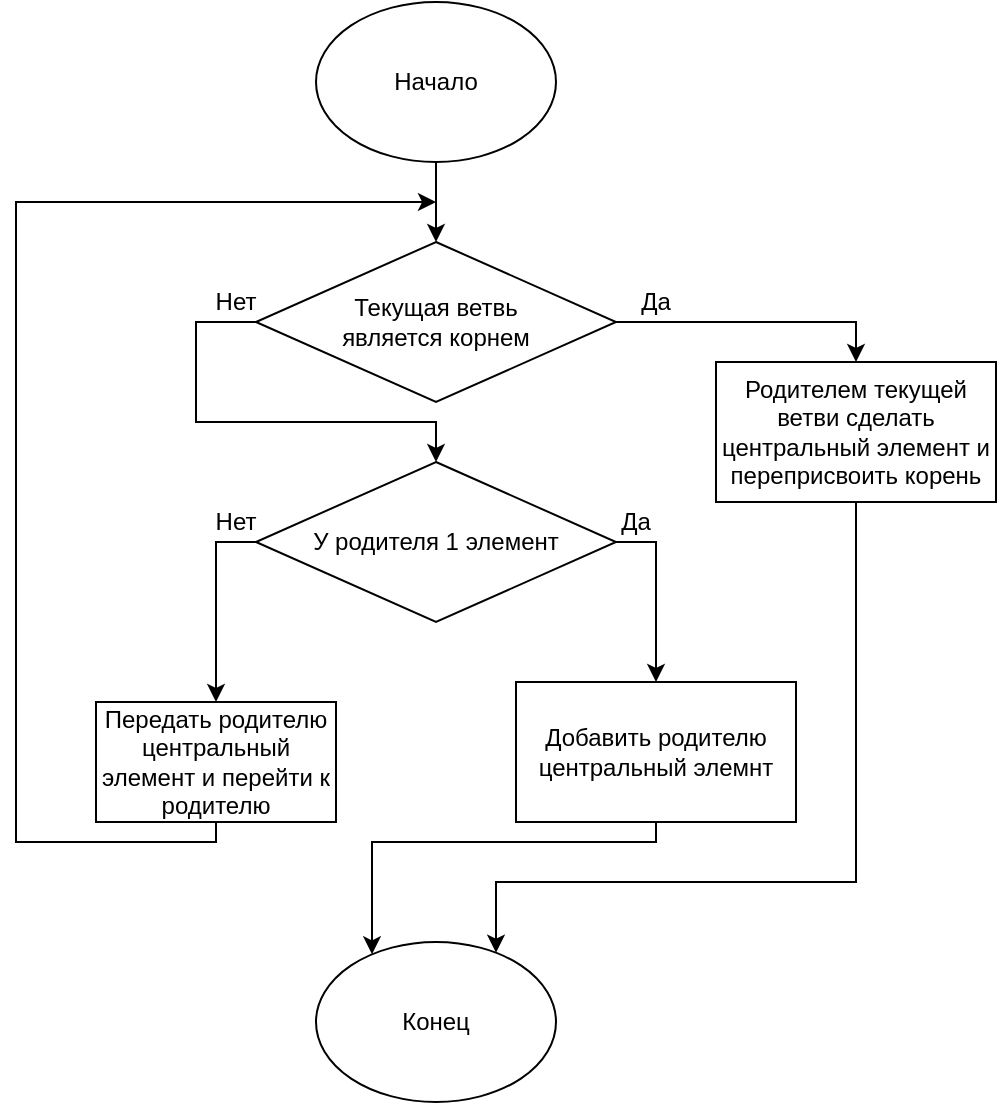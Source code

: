 <mxfile version="15.8.7" type="device"><diagram id="IaAWsMpNr7aefO2oVPF2" name="Страница 1"><mxGraphModel dx="462" dy="865" grid="1" gridSize="10" guides="1" tooltips="1" connect="1" arrows="1" fold="1" page="1" pageScale="1" pageWidth="827" pageHeight="1169" math="0" shadow="0"><root><mxCell id="0"/><mxCell id="1" parent="0"/><mxCell id="PuCWx2pay1XF5gcLZuPW-11" style="edgeStyle=orthogonalEdgeStyle;rounded=0;orthogonalLoop=1;jettySize=auto;html=1;" parent="1" source="PuCWx2pay1XF5gcLZuPW-1" target="PuCWx2pay1XF5gcLZuPW-3" edge="1"><mxGeometry relative="1" as="geometry"/></mxCell><mxCell id="PuCWx2pay1XF5gcLZuPW-1" value="Начало" style="ellipse;whiteSpace=wrap;html=1;" parent="1" vertex="1"><mxGeometry x="290" y="90" width="120" height="80" as="geometry"/></mxCell><mxCell id="PuCWx2pay1XF5gcLZuPW-2" value="Конец" style="ellipse;whiteSpace=wrap;html=1;" parent="1" vertex="1"><mxGeometry x="290" y="560" width="120" height="80" as="geometry"/></mxCell><mxCell id="PuCWx2pay1XF5gcLZuPW-12" style="edgeStyle=orthogonalEdgeStyle;rounded=0;orthogonalLoop=1;jettySize=auto;html=1;entryX=0.5;entryY=0;entryDx=0;entryDy=0;" parent="1" source="PuCWx2pay1XF5gcLZuPW-3" target="PuCWx2pay1XF5gcLZuPW-4" edge="1"><mxGeometry relative="1" as="geometry"><Array as="points"><mxPoint x="230" y="250"/><mxPoint x="230" y="300"/><mxPoint x="350" y="300"/></Array></mxGeometry></mxCell><mxCell id="PuCWx2pay1XF5gcLZuPW-13" style="edgeStyle=orthogonalEdgeStyle;rounded=0;orthogonalLoop=1;jettySize=auto;html=1;" parent="1" source="PuCWx2pay1XF5gcLZuPW-3" target="PuCWx2pay1XF5gcLZuPW-7" edge="1"><mxGeometry relative="1" as="geometry"><Array as="points"><mxPoint x="560" y="250"/></Array></mxGeometry></mxCell><mxCell id="PuCWx2pay1XF5gcLZuPW-3" value="Текущая ветвь &lt;br&gt;является корнем" style="rhombus;whiteSpace=wrap;html=1;" parent="1" vertex="1"><mxGeometry x="260" y="210" width="180" height="80" as="geometry"/></mxCell><mxCell id="PuCWx2pay1XF5gcLZuPW-9" style="edgeStyle=orthogonalEdgeStyle;rounded=0;orthogonalLoop=1;jettySize=auto;html=1;" parent="1" source="PuCWx2pay1XF5gcLZuPW-4" target="PuCWx2pay1XF5gcLZuPW-8" edge="1"><mxGeometry relative="1" as="geometry"><Array as="points"><mxPoint x="240" y="360"/></Array></mxGeometry></mxCell><mxCell id="PuCWx2pay1XF5gcLZuPW-15" style="edgeStyle=orthogonalEdgeStyle;rounded=0;orthogonalLoop=1;jettySize=auto;html=1;" parent="1" source="PuCWx2pay1XF5gcLZuPW-4" target="PuCWx2pay1XF5gcLZuPW-6" edge="1"><mxGeometry relative="1" as="geometry"><Array as="points"><mxPoint x="460" y="360"/></Array></mxGeometry></mxCell><mxCell id="PuCWx2pay1XF5gcLZuPW-4" value="У родителя 1 элемент" style="rhombus;whiteSpace=wrap;html=1;" parent="1" vertex="1"><mxGeometry x="260" y="320" width="180" height="80" as="geometry"/></mxCell><mxCell id="PuCWx2pay1XF5gcLZuPW-16" style="edgeStyle=orthogonalEdgeStyle;rounded=0;orthogonalLoop=1;jettySize=auto;html=1;" parent="1" source="PuCWx2pay1XF5gcLZuPW-6" target="PuCWx2pay1XF5gcLZuPW-2" edge="1"><mxGeometry relative="1" as="geometry"><Array as="points"><mxPoint x="460" y="510"/><mxPoint x="318" y="510"/></Array></mxGeometry></mxCell><mxCell id="PuCWx2pay1XF5gcLZuPW-6" value="Добавить родителю центральный элемнт" style="rounded=0;whiteSpace=wrap;html=1;" parent="1" vertex="1"><mxGeometry x="390" y="430" width="140" height="70" as="geometry"/></mxCell><mxCell id="PuCWx2pay1XF5gcLZuPW-14" style="edgeStyle=orthogonalEdgeStyle;rounded=0;orthogonalLoop=1;jettySize=auto;html=1;" parent="1" source="PuCWx2pay1XF5gcLZuPW-7" target="PuCWx2pay1XF5gcLZuPW-2" edge="1"><mxGeometry relative="1" as="geometry"><Array as="points"><mxPoint x="560" y="530"/><mxPoint x="380" y="530"/></Array></mxGeometry></mxCell><mxCell id="PuCWx2pay1XF5gcLZuPW-7" value="Родителем текущей ветви сделать центральный элемент и переприсвоить корень" style="rounded=0;whiteSpace=wrap;html=1;" parent="1" vertex="1"><mxGeometry x="490" y="270" width="140" height="70" as="geometry"/></mxCell><mxCell id="PuCWx2pay1XF5gcLZuPW-10" style="edgeStyle=orthogonalEdgeStyle;rounded=0;orthogonalLoop=1;jettySize=auto;html=1;" parent="1" source="PuCWx2pay1XF5gcLZuPW-8" edge="1"><mxGeometry relative="1" as="geometry"><mxPoint x="350" y="190" as="targetPoint"/><Array as="points"><mxPoint x="240" y="510"/><mxPoint x="140" y="510"/><mxPoint x="140" y="190"/></Array></mxGeometry></mxCell><mxCell id="PuCWx2pay1XF5gcLZuPW-8" value="Передать родителю центральный элемент и перейти к родителю" style="rounded=0;whiteSpace=wrap;html=1;" parent="1" vertex="1"><mxGeometry x="180" y="440" width="120" height="60" as="geometry"/></mxCell><mxCell id="PuCWx2pay1XF5gcLZuPW-17" value="Да" style="text;html=1;strokeColor=none;fillColor=none;align=center;verticalAlign=middle;whiteSpace=wrap;rounded=0;" parent="1" vertex="1"><mxGeometry x="440" y="230" width="40" height="20" as="geometry"/></mxCell><mxCell id="PuCWx2pay1XF5gcLZuPW-18" value="Да" style="text;html=1;strokeColor=none;fillColor=none;align=center;verticalAlign=middle;whiteSpace=wrap;rounded=0;" parent="1" vertex="1"><mxGeometry x="430" y="340" width="40" height="20" as="geometry"/></mxCell><mxCell id="PuCWx2pay1XF5gcLZuPW-19" value="Нет" style="text;html=1;strokeColor=none;fillColor=none;align=center;verticalAlign=middle;whiteSpace=wrap;rounded=0;" parent="1" vertex="1"><mxGeometry x="230" y="230" width="40" height="20" as="geometry"/></mxCell><mxCell id="PuCWx2pay1XF5gcLZuPW-20" value="Нет" style="text;html=1;strokeColor=none;fillColor=none;align=center;verticalAlign=middle;whiteSpace=wrap;rounded=0;" parent="1" vertex="1"><mxGeometry x="230" y="340" width="40" height="20" as="geometry"/></mxCell></root></mxGraphModel></diagram></mxfile>